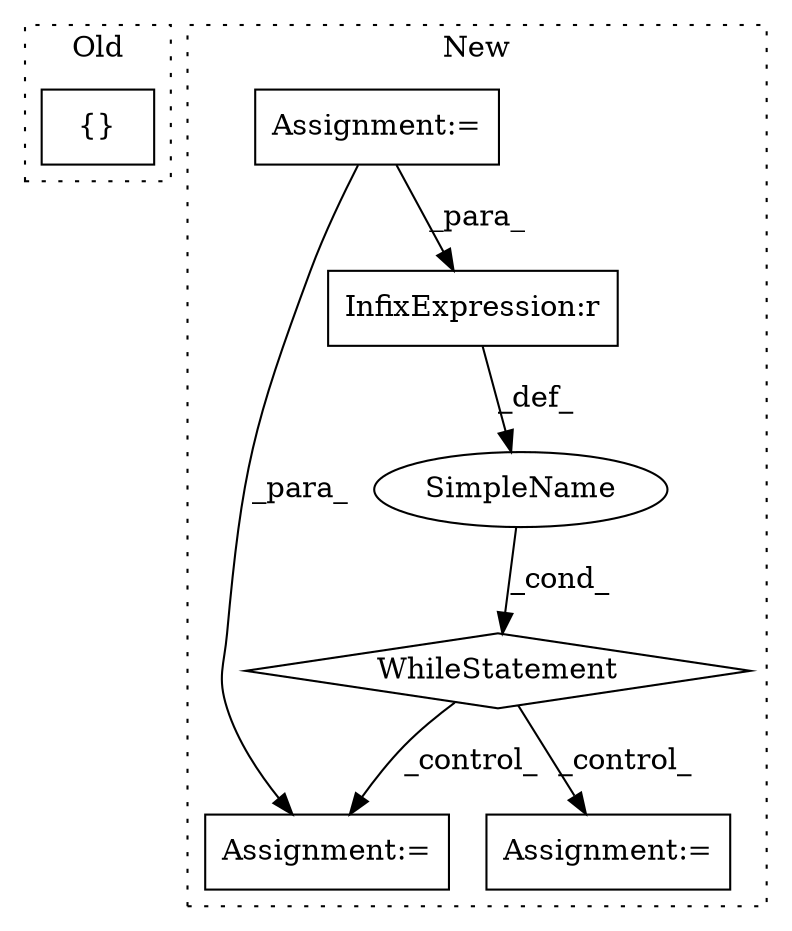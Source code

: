 digraph G {
subgraph cluster0 {
1 [label="{}" a="4" s="29646,29678" l="1,1" shape="box"];
label = "Old";
style="dotted";
}
subgraph cluster1 {
2 [label="WhileStatement" a="61" s="33824,33847" l="7,2" shape="diamond"];
3 [label="Assignment:=" a="7" s="34030" l="1" shape="box"];
4 [label="SimpleName" a="42" s="" l="" shape="ellipse"];
5 [label="InfixExpression:r" a="27" s="33842" l="3" shape="box"];
6 [label="Assignment:=" a="7" s="33727" l="1" shape="box"];
7 [label="Assignment:=" a="7" s="34217" l="1" shape="box"];
label = "New";
style="dotted";
}
2 -> 7 [label="_control_"];
2 -> 3 [label="_control_"];
4 -> 2 [label="_cond_"];
5 -> 4 [label="_def_"];
6 -> 5 [label="_para_"];
6 -> 3 [label="_para_"];
}